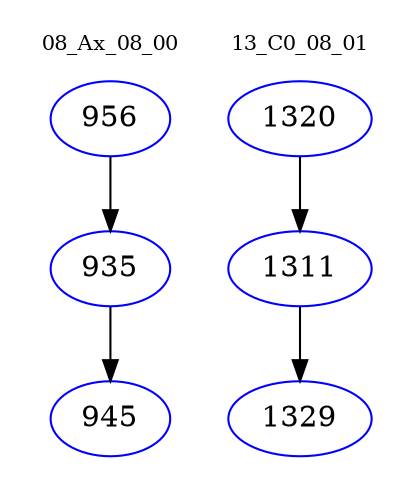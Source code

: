 digraph{
subgraph cluster_0 {
color = white
label = "08_Ax_08_00";
fontsize=10;
T0_956 [label="956", color="blue"]
T0_956 -> T0_935 [color="black"]
T0_935 [label="935", color="blue"]
T0_935 -> T0_945 [color="black"]
T0_945 [label="945", color="blue"]
}
subgraph cluster_1 {
color = white
label = "13_C0_08_01";
fontsize=10;
T1_1320 [label="1320", color="blue"]
T1_1320 -> T1_1311 [color="black"]
T1_1311 [label="1311", color="blue"]
T1_1311 -> T1_1329 [color="black"]
T1_1329 [label="1329", color="blue"]
}
}
